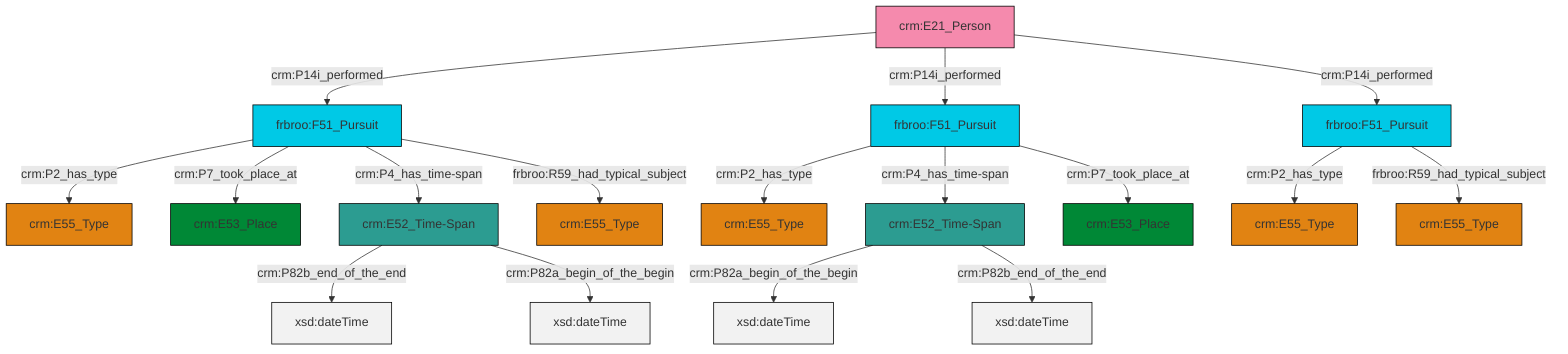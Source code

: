 graph TD
classDef Literal fill:#f2f2f2,stroke:#000000;
classDef CRM_Entity fill:#FFFFFF,stroke:#000000;
classDef Temporal_Entity fill:#00C9E6, stroke:#000000;
classDef Type fill:#E18312, stroke:#000000;
classDef Time-Span fill:#2C9C91, stroke:#000000;
classDef Appellation fill:#FFEB7F, stroke:#000000;
classDef Place fill:#008836, stroke:#000000;
classDef Persistent_Item fill:#B266B2, stroke:#000000;
classDef Conceptual_Object fill:#FFD700, stroke:#000000;
classDef Physical_Thing fill:#D2B48C, stroke:#000000;
classDef Actor fill:#f58aad, stroke:#000000;
classDef PC_Classes fill:#4ce600, stroke:#000000;
classDef Multi fill:#cccccc,stroke:#000000;

2["crm:E52_Time-Span"]:::Time-Span -->|crm:P82a_begin_of_the_begin| 3[xsd:dateTime]:::Literal
4["frbroo:F51_Pursuit"]:::Temporal_Entity -->|crm:P2_has_type| 6["crm:E55_Type"]:::Type
7["crm:E21_Person"]:::Actor -->|crm:P14i_performed| 8["frbroo:F51_Pursuit"]:::Temporal_Entity
8["frbroo:F51_Pursuit"]:::Temporal_Entity -->|crm:P2_has_type| 10["crm:E55_Type"]:::Type
7["crm:E21_Person"]:::Actor -->|crm:P14i_performed| 12["frbroo:F51_Pursuit"]:::Temporal_Entity
12["frbroo:F51_Pursuit"]:::Temporal_Entity -->|crm:P2_has_type| 0["crm:E55_Type"]:::Type
8["frbroo:F51_Pursuit"]:::Temporal_Entity -->|crm:P7_took_place_at| 18["crm:E53_Place"]:::Place
12["frbroo:F51_Pursuit"]:::Temporal_Entity -->|crm:P4_has_time-span| 2["crm:E52_Time-Span"]:::Time-Span
12["frbroo:F51_Pursuit"]:::Temporal_Entity -->|crm:P7_took_place_at| 16["crm:E53_Place"]:::Place
2["crm:E52_Time-Span"]:::Time-Span -->|crm:P82b_end_of_the_end| 21[xsd:dateTime]:::Literal
8["frbroo:F51_Pursuit"]:::Temporal_Entity -->|crm:P4_has_time-span| 19["crm:E52_Time-Span"]:::Time-Span
19["crm:E52_Time-Span"]:::Time-Span -->|crm:P82b_end_of_the_end| 25[xsd:dateTime]:::Literal
8["frbroo:F51_Pursuit"]:::Temporal_Entity -->|frbroo:R59_had_typical_subject| 27["crm:E55_Type"]:::Type
19["crm:E52_Time-Span"]:::Time-Span -->|crm:P82a_begin_of_the_begin| 28[xsd:dateTime]:::Literal
7["crm:E21_Person"]:::Actor -->|crm:P14i_performed| 4["frbroo:F51_Pursuit"]:::Temporal_Entity
4["frbroo:F51_Pursuit"]:::Temporal_Entity -->|frbroo:R59_had_typical_subject| 22["crm:E55_Type"]:::Type